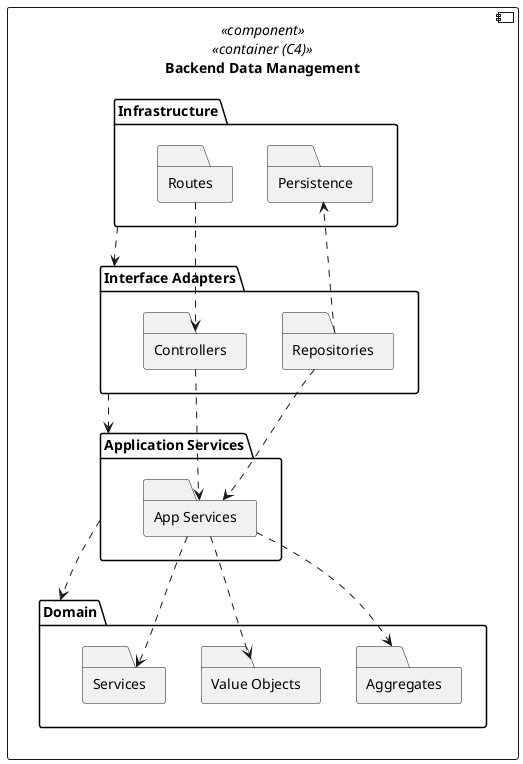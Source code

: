 @startuml implementation-view

component "Backend Data Management" as BackendDataManagement <<component>> <<container (C4)>> {
  folder Infrastructure as Infrastructure {
    folder Persistence as Persistence
    folder Routes as Routes
  }

  folder "Interface Adapters" as InterfaceAdapters {
    folder Controllers as Controllers
    folder Repositories as Repositories
  }

  folder "Application Services" as ApplicationServices {
    folder "App Services" as AppServices
  }

  folder "Domain" as Domain {
    folder "Aggregates" as Aggregates
    folder "Value Objects" as ValueObjects
    folder "Services" as Services
  }
}

Routes ..> Controllers
Repositories ..> Persistence
Controllers ..> AppServices
Repositories ..> AppServices
AppServices ..> Aggregates
AppServices ..> ValueObjects
AppServices ..> Services

Infrastructure ..> InterfaceAdapters
InterfaceAdapters ..> ApplicationServices
ApplicationServices ..> Domain

@enduml